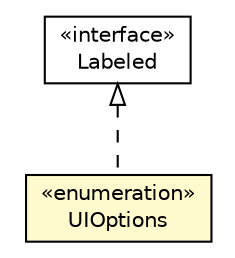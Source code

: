 #!/usr/local/bin/dot
#
# Class diagram 
# Generated by UMLGraph version 5.1 (http://www.umlgraph.org/)
#

digraph G {
	edge [fontname="Helvetica",fontsize=10,labelfontname="Helvetica",labelfontsize=10];
	node [fontname="Helvetica",fontsize=10,shape=plaintext];
	nodesep=0.25;
	ranksep=0.5;
	// org.androidtransfuse.annotations.Labeled
	c5535 [label=<<table title="org.androidtransfuse.annotations.Labeled" border="0" cellborder="1" cellspacing="0" cellpadding="2" port="p" href="./Labeled.html">
		<tr><td><table border="0" cellspacing="0" cellpadding="1">
<tr><td align="center" balign="center"> &#171;interface&#187; </td></tr>
<tr><td align="center" balign="center"> Labeled </td></tr>
		</table></td></tr>
		</table>>, fontname="Helvetica", fontcolor="black", fontsize=10.0];
	// org.androidtransfuse.annotations.UIOptions
	c5561 [label=<<table title="org.androidtransfuse.annotations.UIOptions" border="0" cellborder="1" cellspacing="0" cellpadding="2" port="p" bgcolor="lemonChiffon" href="./UIOptions.html">
		<tr><td><table border="0" cellspacing="0" cellpadding="1">
<tr><td align="center" balign="center"> &#171;enumeration&#187; </td></tr>
<tr><td align="center" balign="center"> UIOptions </td></tr>
		</table></td></tr>
		</table>>, fontname="Helvetica", fontcolor="black", fontsize=10.0];
	//org.androidtransfuse.annotations.UIOptions implements org.androidtransfuse.annotations.Labeled
	c5535:p -> c5561:p [dir=back,arrowtail=empty,style=dashed];
}

